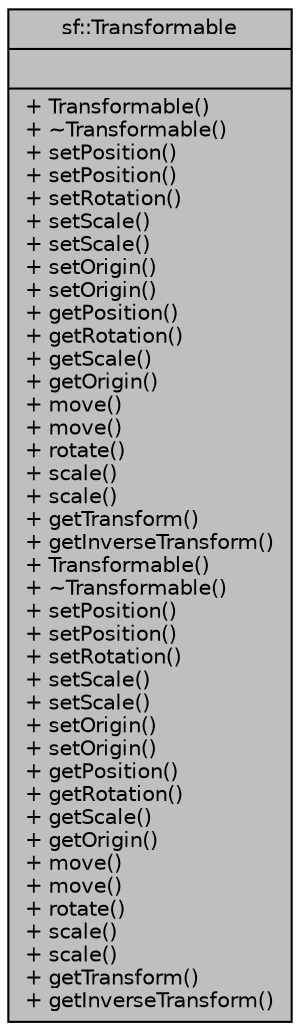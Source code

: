 digraph "sf::Transformable"
{
 // LATEX_PDF_SIZE
  edge [fontname="Helvetica",fontsize="10",labelfontname="Helvetica",labelfontsize="10"];
  node [fontname="Helvetica",fontsize="10",shape=record];
  Node1 [label="{sf::Transformable\n||+ Transformable()\l+ ~Transformable()\l+ setPosition()\l+ setPosition()\l+ setRotation()\l+ setScale()\l+ setScale()\l+ setOrigin()\l+ setOrigin()\l+ getPosition()\l+ getRotation()\l+ getScale()\l+ getOrigin()\l+ move()\l+ move()\l+ rotate()\l+ scale()\l+ scale()\l+ getTransform()\l+ getInverseTransform()\l+ Transformable()\l+ ~Transformable()\l+ setPosition()\l+ setPosition()\l+ setRotation()\l+ setScale()\l+ setScale()\l+ setOrigin()\l+ setOrigin()\l+ getPosition()\l+ getRotation()\l+ getScale()\l+ getOrigin()\l+ move()\l+ move()\l+ rotate()\l+ scale()\l+ scale()\l+ getTransform()\l+ getInverseTransform()\l}",height=0.2,width=0.4,color="black", fillcolor="grey75", style="filled", fontcolor="black",tooltip="Decomposed transform defined by a position, a rotation and a scale."];
}
